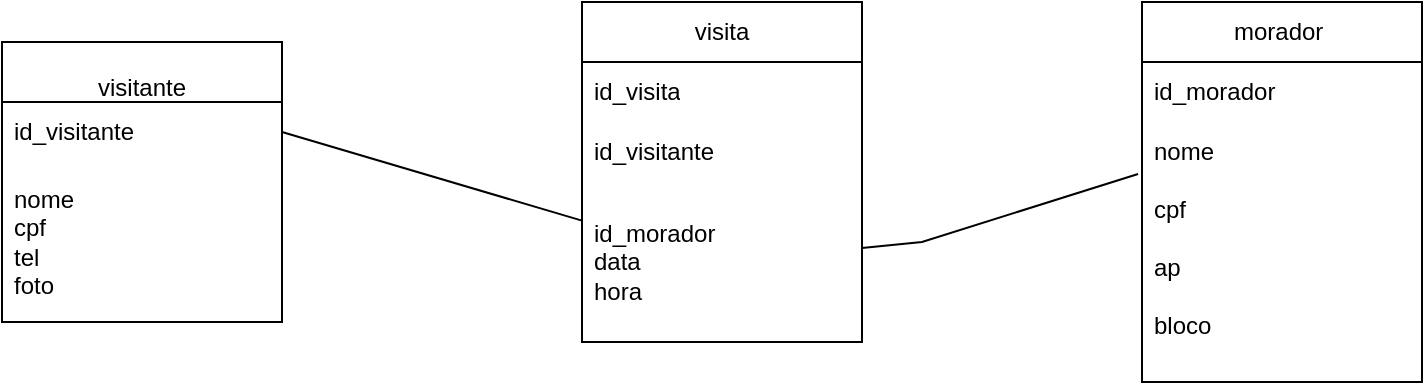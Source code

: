 <mxfile version="26.1.0">
  <diagram name="Página-1" id="bUz_e3tVKO0avpFo1Rt1">
    <mxGraphModel dx="794" dy="454" grid="1" gridSize="10" guides="1" tooltips="1" connect="1" arrows="1" fold="1" page="1" pageScale="1" pageWidth="827" pageHeight="1169" math="0" shadow="0">
      <root>
        <mxCell id="0" />
        <mxCell id="1" parent="0" />
        <mxCell id="2WN_30lkqhvMDF346TIb-17" value="&lt;br&gt;&lt;div&gt;visitante&lt;/div&gt;" style="swimlane;fontStyle=0;childLayout=stackLayout;horizontal=1;startSize=30;horizontalStack=0;resizeParent=1;resizeParentMax=0;resizeLast=0;collapsible=1;marginBottom=0;whiteSpace=wrap;html=1;" vertex="1" parent="1">
          <mxGeometry x="60" y="420" width="140" height="140" as="geometry" />
        </mxCell>
        <mxCell id="2WN_30lkqhvMDF346TIb-18" value="id_visitante" style="text;strokeColor=none;fillColor=none;align=left;verticalAlign=middle;spacingLeft=4;spacingRight=4;overflow=hidden;points=[[0,0.5],[1,0.5]];portConstraint=eastwest;rotatable=0;whiteSpace=wrap;html=1;" vertex="1" parent="2WN_30lkqhvMDF346TIb-17">
          <mxGeometry y="30" width="140" height="30" as="geometry" />
        </mxCell>
        <mxCell id="2WN_30lkqhvMDF346TIb-19" value="nome&amp;nbsp;&lt;div&gt;cpf&lt;/div&gt;&lt;div&gt;tel&lt;/div&gt;&lt;div&gt;foto&lt;/div&gt;" style="text;strokeColor=none;fillColor=none;align=left;verticalAlign=middle;spacingLeft=4;spacingRight=4;overflow=hidden;points=[[0,0.5],[1,0.5]];portConstraint=eastwest;rotatable=0;whiteSpace=wrap;html=1;" vertex="1" parent="2WN_30lkqhvMDF346TIb-17">
          <mxGeometry y="60" width="140" height="80" as="geometry" />
        </mxCell>
        <mxCell id="2WN_30lkqhvMDF346TIb-21" value="visita" style="swimlane;fontStyle=0;childLayout=stackLayout;horizontal=1;startSize=30;horizontalStack=0;resizeParent=1;resizeParentMax=0;resizeLast=0;collapsible=1;marginBottom=0;whiteSpace=wrap;html=1;" vertex="1" parent="1">
          <mxGeometry x="350" y="400" width="140" height="170" as="geometry" />
        </mxCell>
        <mxCell id="2WN_30lkqhvMDF346TIb-22" value="id_visita" style="text;strokeColor=none;fillColor=none;align=left;verticalAlign=middle;spacingLeft=4;spacingRight=4;overflow=hidden;points=[[0,0.5],[1,0.5]];portConstraint=eastwest;rotatable=0;whiteSpace=wrap;html=1;" vertex="1" parent="2WN_30lkqhvMDF346TIb-21">
          <mxGeometry y="30" width="140" height="30" as="geometry" />
        </mxCell>
        <mxCell id="2WN_30lkqhvMDF346TIb-23" value="id_visitante" style="text;strokeColor=none;fillColor=none;align=left;verticalAlign=middle;spacingLeft=4;spacingRight=4;overflow=hidden;points=[[0,0.5],[1,0.5]];portConstraint=eastwest;rotatable=0;whiteSpace=wrap;html=1;" vertex="1" parent="2WN_30lkqhvMDF346TIb-21">
          <mxGeometry y="60" width="140" height="30" as="geometry" />
        </mxCell>
        <mxCell id="2WN_30lkqhvMDF346TIb-24" value="id_morador&lt;div&gt;data&lt;/div&gt;&lt;div&gt;hora&lt;/div&gt;" style="text;strokeColor=none;fillColor=none;align=left;verticalAlign=middle;spacingLeft=4;spacingRight=4;overflow=hidden;points=[[0,0.5],[1,0.5]];portConstraint=eastwest;rotatable=0;whiteSpace=wrap;html=1;" vertex="1" parent="2WN_30lkqhvMDF346TIb-21">
          <mxGeometry y="90" width="140" height="80" as="geometry" />
        </mxCell>
        <mxCell id="2WN_30lkqhvMDF346TIb-28" value="" style="endArrow=none;html=1;rounded=0;exitX=1;exitY=0.5;exitDx=0;exitDy=0;" edge="1" parent="1" source="2WN_30lkqhvMDF346TIb-18" target="2WN_30lkqhvMDF346TIb-24">
          <mxGeometry width="50" height="50" relative="1" as="geometry">
            <mxPoint x="390" y="560" as="sourcePoint" />
            <mxPoint x="440" y="510" as="targetPoint" />
          </mxGeometry>
        </mxCell>
        <mxCell id="2WN_30lkqhvMDF346TIb-29" value="morador&amp;nbsp;" style="swimlane;fontStyle=0;childLayout=stackLayout;horizontal=1;startSize=30;horizontalStack=0;resizeParent=1;resizeParentMax=0;resizeLast=0;collapsible=1;marginBottom=0;whiteSpace=wrap;html=1;" vertex="1" parent="1">
          <mxGeometry x="630" y="400" width="140" height="190" as="geometry" />
        </mxCell>
        <mxCell id="2WN_30lkqhvMDF346TIb-30" value="id_morador" style="text;strokeColor=none;fillColor=none;align=left;verticalAlign=middle;spacingLeft=4;spacingRight=4;overflow=hidden;points=[[0,0.5],[1,0.5]];portConstraint=eastwest;rotatable=0;whiteSpace=wrap;html=1;" vertex="1" parent="2WN_30lkqhvMDF346TIb-29">
          <mxGeometry y="30" width="140" height="30" as="geometry" />
        </mxCell>
        <mxCell id="2WN_30lkqhvMDF346TIb-31" value="nome" style="text;strokeColor=none;fillColor=none;align=left;verticalAlign=middle;spacingLeft=4;spacingRight=4;overflow=hidden;points=[[0,0.5],[1,0.5]];portConstraint=eastwest;rotatable=0;whiteSpace=wrap;html=1;" vertex="1" parent="2WN_30lkqhvMDF346TIb-29">
          <mxGeometry y="60" width="140" height="30" as="geometry" />
        </mxCell>
        <mxCell id="2WN_30lkqhvMDF346TIb-32" value="&lt;div&gt;cpf&lt;/div&gt;&lt;div&gt;&lt;br&gt;&lt;/div&gt;&lt;div&gt;ap&lt;/div&gt;&lt;div&gt;&lt;br&gt;&lt;/div&gt;&lt;div&gt;bloco&lt;/div&gt;&lt;div&gt;&lt;br&gt;&lt;/div&gt;" style="text;strokeColor=none;fillColor=none;align=left;verticalAlign=middle;spacingLeft=4;spacingRight=4;overflow=hidden;points=[[0,0.5],[1,0.5]];portConstraint=eastwest;rotatable=0;whiteSpace=wrap;html=1;" vertex="1" parent="2WN_30lkqhvMDF346TIb-29">
          <mxGeometry y="90" width="140" height="100" as="geometry" />
        </mxCell>
        <mxCell id="2WN_30lkqhvMDF346TIb-34" value="" style="endArrow=none;html=1;rounded=0;entryX=-0.014;entryY=-0.04;entryDx=0;entryDy=0;entryPerimeter=0;" edge="1" parent="1" source="2WN_30lkqhvMDF346TIb-24" target="2WN_30lkqhvMDF346TIb-32">
          <mxGeometry width="50" height="50" relative="1" as="geometry">
            <mxPoint x="500" y="560" as="sourcePoint" />
            <mxPoint x="620" y="490" as="targetPoint" />
            <Array as="points">
              <mxPoint x="520" y="520" />
            </Array>
          </mxGeometry>
        </mxCell>
      </root>
    </mxGraphModel>
  </diagram>
</mxfile>
